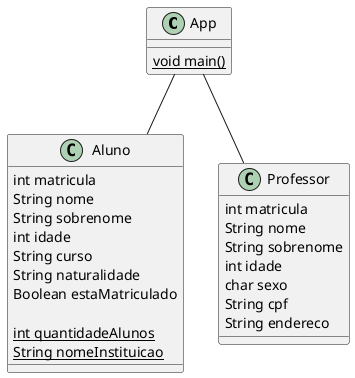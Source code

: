 @startuml Academico

    Class App {
        {static} void main()
    }

    Class Aluno {
        int matricula
        String nome
        String sobrenome
        int idade 
        String curso 
        String naturalidade
        Boolean estaMatriculado

        {static} int quantidadeAlunos
        {static} String nomeInstituicao
    }

    Class Professor {
        int matricula
        String nome
        String sobrenome
        int idade 
        char sexo 
        String cpf
        String endereco
    }

    App -- Aluno
    App -- Professor

@enduml